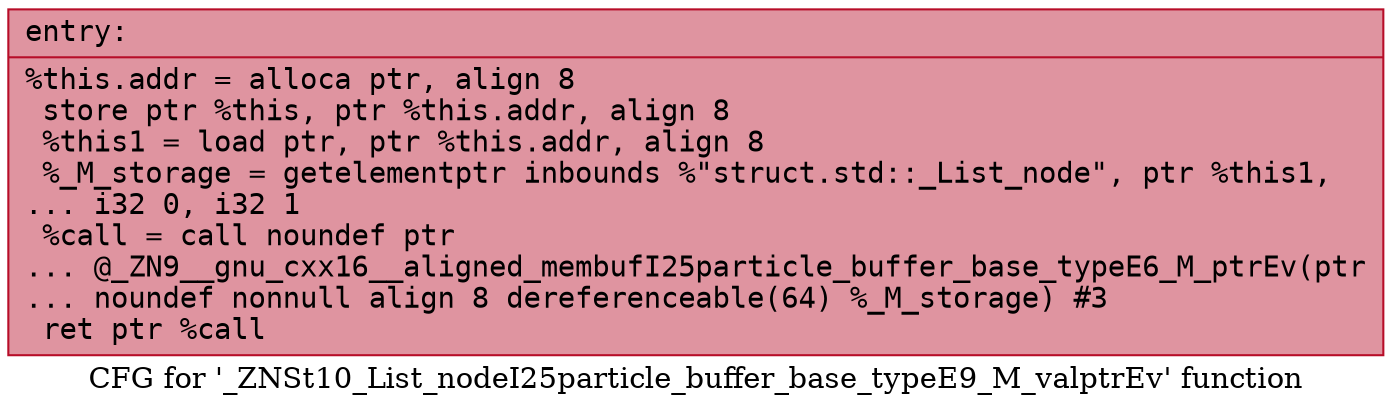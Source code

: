 digraph "CFG for '_ZNSt10_List_nodeI25particle_buffer_base_typeE9_M_valptrEv' function" {
	label="CFG for '_ZNSt10_List_nodeI25particle_buffer_base_typeE9_M_valptrEv' function";

	Node0x558b694df020 [shape=record,color="#b70d28ff", style=filled, fillcolor="#b70d2870" fontname="Courier",label="{entry:\l|  %this.addr = alloca ptr, align 8\l  store ptr %this, ptr %this.addr, align 8\l  %this1 = load ptr, ptr %this.addr, align 8\l  %_M_storage = getelementptr inbounds %\"struct.std::_List_node\", ptr %this1,\l... i32 0, i32 1\l  %call = call noundef ptr\l... @_ZN9__gnu_cxx16__aligned_membufI25particle_buffer_base_typeE6_M_ptrEv(ptr\l... noundef nonnull align 8 dereferenceable(64) %_M_storage) #3\l  ret ptr %call\l}"];
}
